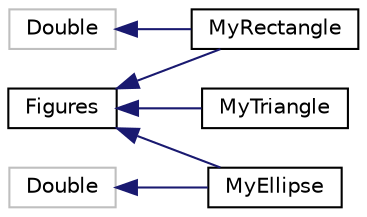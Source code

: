 digraph "Graphical Class Hierarchy"
{
 // LATEX_PDF_SIZE
  edge [fontname="Helvetica",fontsize="10",labelfontname="Helvetica",labelfontsize="10"];
  node [fontname="Helvetica",fontsize="10",shape=record];
  rankdir="LR";
  Node9 [label="Double",height=0.2,width=0.4,color="grey75", fillcolor="white", style="filled",tooltip=" "];
  Node9 -> Node2 [dir="back",color="midnightblue",fontsize="10",style="solid",fontname="Helvetica"];
  Node2 [label="MyRectangle",height=0.2,width=0.4,color="black", fillcolor="white", style="filled",URL="$classMyRectangle.html",tooltip=" "];
  Node8 [label="Double",height=0.2,width=0.4,color="grey75", fillcolor="white", style="filled",tooltip=" "];
  Node8 -> Node1 [dir="back",color="midnightblue",fontsize="10",style="solid",fontname="Helvetica"];
  Node1 [label="MyEllipse",height=0.2,width=0.4,color="black", fillcolor="white", style="filled",URL="$classMyEllipse.html",tooltip=" "];
  Node0 [label="Figures",height=0.2,width=0.4,color="black", fillcolor="white", style="filled",URL="$interfaceFigures.html",tooltip=" "];
  Node0 -> Node1 [dir="back",color="midnightblue",fontsize="10",style="solid",fontname="Helvetica"];
  Node0 -> Node2 [dir="back",color="midnightblue",fontsize="10",style="solid",fontname="Helvetica"];
  Node0 -> Node3 [dir="back",color="midnightblue",fontsize="10",style="solid",fontname="Helvetica"];
  Node3 [label="MyTriangle",height=0.2,width=0.4,color="black", fillcolor="white", style="filled",URL="$classMyTriangle.html",tooltip=" "];
}
